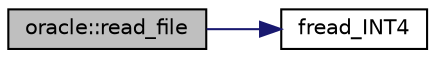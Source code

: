 digraph "oracle::read_file"
{
  edge [fontname="Helvetica",fontsize="10",labelfontname="Helvetica",labelfontsize="10"];
  node [fontname="Helvetica",fontsize="10",shape=record];
  rankdir="LR";
  Node7932 [label="oracle::read_file",height=0.2,width=0.4,color="black", fillcolor="grey75", style="filled", fontcolor="black"];
  Node7932 -> Node7933 [color="midnightblue",fontsize="10",style="solid",fontname="Helvetica"];
  Node7933 [label="fread_INT4",height=0.2,width=0.4,color="black", fillcolor="white", style="filled",URL="$df/dbf/sajeeb_8_c.html#a885df02c08251c103e985ef1d7159014"];
}
